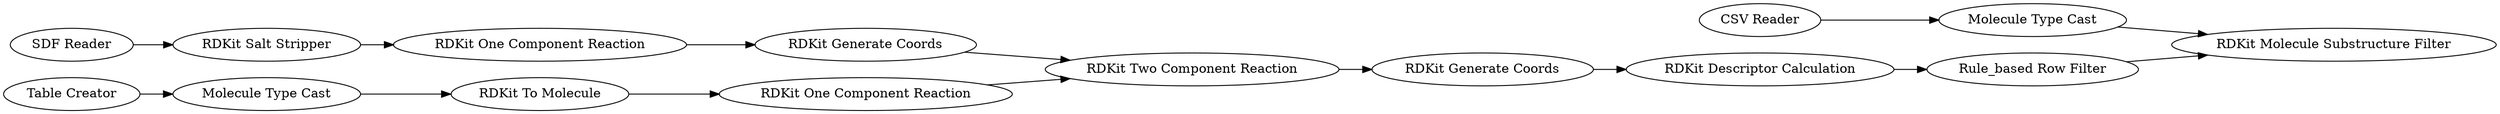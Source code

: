 digraph {
	3 -> 15
	15 -> 14
	7 -> 8
	16 -> 13
	6 -> 11
	1 -> 2
	8 -> 9
	13 -> 14
	12 -> 3
	2 -> 4
	11 -> 12
	9 -> 10
	10 -> 11
	4 -> 6
	16 [label="CSV Reader"]
	13 [label="Molecule Type Cast"]
	1 [label="SDF Reader"]
	7 [label="Table Creator"]
	12 [label="RDKit Generate Coords"]
	9 [label="RDKit To Molecule"]
	11 [label="RDKit Two Component Reaction"]
	4 [label="RDKit One Component Reaction"]
	6 [label="RDKit Generate Coords"]
	15 [label="Rule_based Row Filter"]
	8 [label="Molecule Type Cast"]
	14 [label="RDKit Molecule Substructure Filter"]
	3 [label="RDKit Descriptor Calculation"]
	2 [label="RDKit Salt Stripper"]
	10 [label="RDKit One Component Reaction"]
	rankdir=LR
}
